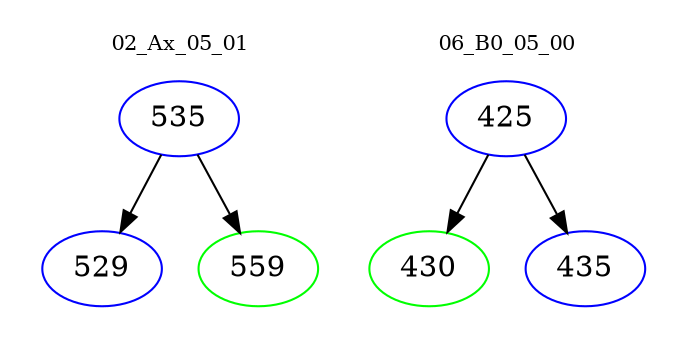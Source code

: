 digraph{
subgraph cluster_0 {
color = white
label = "02_Ax_05_01";
fontsize=10;
T0_535 [label="535", color="blue"]
T0_535 -> T0_529 [color="black"]
T0_529 [label="529", color="blue"]
T0_535 -> T0_559 [color="black"]
T0_559 [label="559", color="green"]
}
subgraph cluster_1 {
color = white
label = "06_B0_05_00";
fontsize=10;
T1_425 [label="425", color="blue"]
T1_425 -> T1_430 [color="black"]
T1_430 [label="430", color="green"]
T1_425 -> T1_435 [color="black"]
T1_435 [label="435", color="blue"]
}
}
